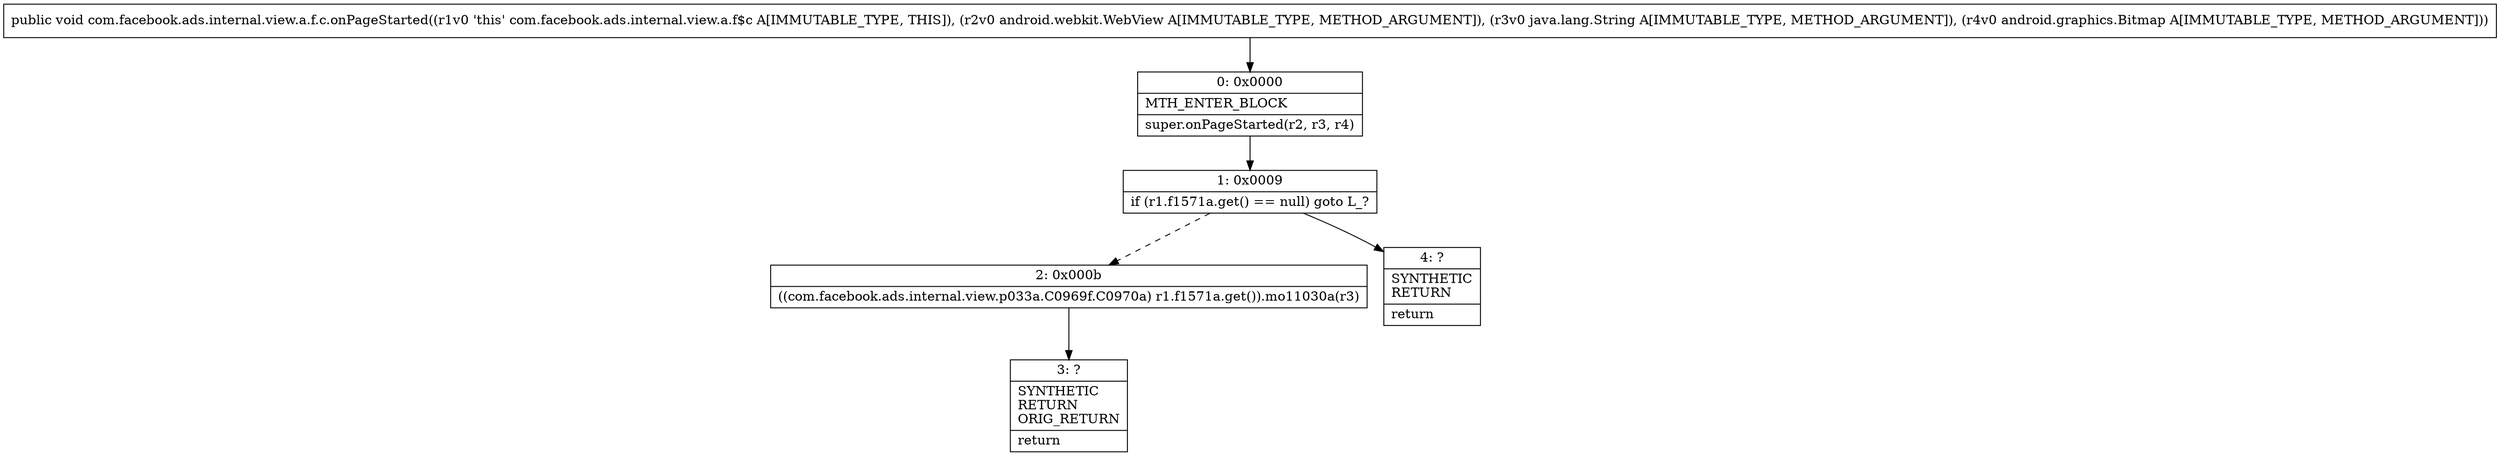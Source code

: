 digraph "CFG forcom.facebook.ads.internal.view.a.f.c.onPageStarted(Landroid\/webkit\/WebView;Ljava\/lang\/String;Landroid\/graphics\/Bitmap;)V" {
Node_0 [shape=record,label="{0\:\ 0x0000|MTH_ENTER_BLOCK\l|super.onPageStarted(r2, r3, r4)\l}"];
Node_1 [shape=record,label="{1\:\ 0x0009|if (r1.f1571a.get() == null) goto L_?\l}"];
Node_2 [shape=record,label="{2\:\ 0x000b|((com.facebook.ads.internal.view.p033a.C0969f.C0970a) r1.f1571a.get()).mo11030a(r3)\l}"];
Node_3 [shape=record,label="{3\:\ ?|SYNTHETIC\lRETURN\lORIG_RETURN\l|return\l}"];
Node_4 [shape=record,label="{4\:\ ?|SYNTHETIC\lRETURN\l|return\l}"];
MethodNode[shape=record,label="{public void com.facebook.ads.internal.view.a.f.c.onPageStarted((r1v0 'this' com.facebook.ads.internal.view.a.f$c A[IMMUTABLE_TYPE, THIS]), (r2v0 android.webkit.WebView A[IMMUTABLE_TYPE, METHOD_ARGUMENT]), (r3v0 java.lang.String A[IMMUTABLE_TYPE, METHOD_ARGUMENT]), (r4v0 android.graphics.Bitmap A[IMMUTABLE_TYPE, METHOD_ARGUMENT])) }"];
MethodNode -> Node_0;
Node_0 -> Node_1;
Node_1 -> Node_2[style=dashed];
Node_1 -> Node_4;
Node_2 -> Node_3;
}

